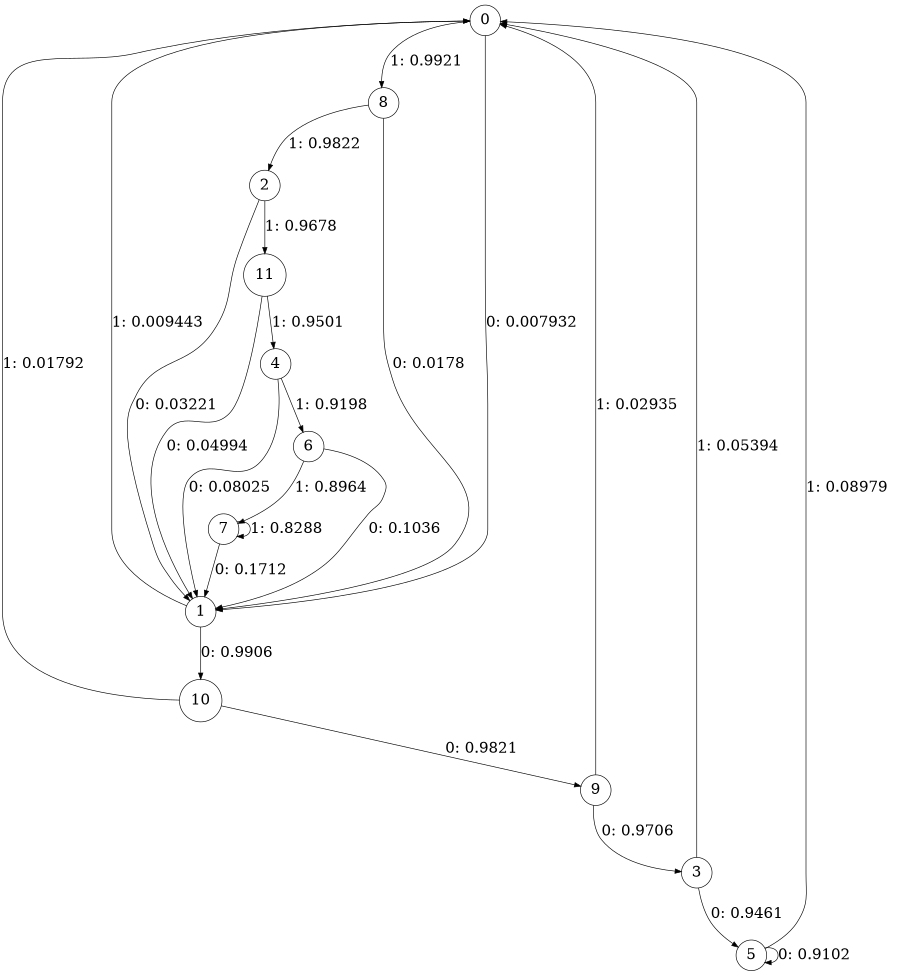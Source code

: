digraph "ch3source_phase3_L7" {
size = "6,8.5";
ratio = "fill";
node [shape = circle];
node [fontsize = 24];
edge [fontsize = 24];
0 -> 1 [label = "0: 0.007932  "];
0 -> 8 [label = "1: 0.9921   "];
1 -> 10 [label = "0: 0.9906   "];
1 -> 0 [label = "1: 0.009443  "];
2 -> 1 [label = "0: 0.03221  "];
2 -> 11 [label = "1: 0.9678   "];
3 -> 5 [label = "0: 0.9461   "];
3 -> 0 [label = "1: 0.05394  "];
4 -> 1 [label = "0: 0.08025  "];
4 -> 6 [label = "1: 0.9198   "];
5 -> 5 [label = "0: 0.9102   "];
5 -> 0 [label = "1: 0.08979  "];
6 -> 1 [label = "0: 0.1036   "];
6 -> 7 [label = "1: 0.8964   "];
7 -> 1 [label = "0: 0.1712   "];
7 -> 7 [label = "1: 0.8288   "];
8 -> 1 [label = "0: 0.0178   "];
8 -> 2 [label = "1: 0.9822   "];
9 -> 3 [label = "0: 0.9706   "];
9 -> 0 [label = "1: 0.02935  "];
10 -> 9 [label = "0: 0.9821   "];
10 -> 0 [label = "1: 0.01792  "];
11 -> 1 [label = "0: 0.04994  "];
11 -> 4 [label = "1: 0.9501   "];
}